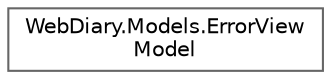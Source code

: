 digraph "Graphical Class Hierarchy"
{
 // LATEX_PDF_SIZE
  bgcolor="transparent";
  edge [fontname=Helvetica,fontsize=10,labelfontname=Helvetica,labelfontsize=10];
  node [fontname=Helvetica,fontsize=10,shape=box,height=0.2,width=0.4];
  rankdir="LR";
  Node0 [id="Node000000",label="WebDiary.Models.ErrorView\lModel",height=0.2,width=0.4,color="grey40", fillcolor="white", style="filled",URL="$class_web_diary_1_1_models_1_1_error_view_model.html",tooltip=" "];
}
